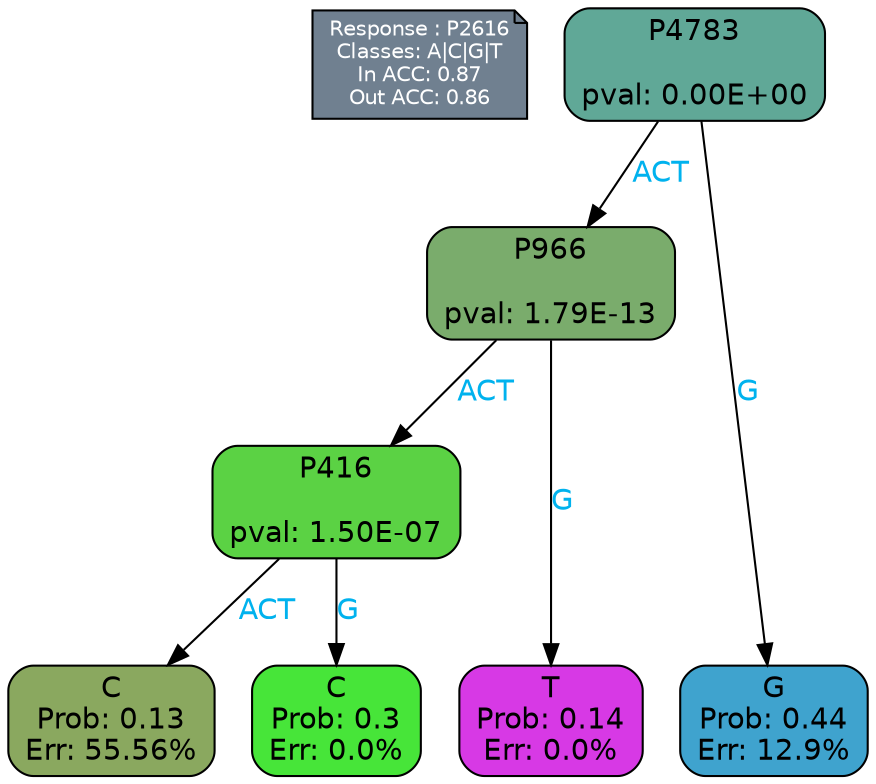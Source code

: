 digraph Tree {
node [shape=box, style="filled, rounded", color="black", fontname=helvetica] ;
graph [ranksep=equally, splines=polylines, bgcolor=transparent, dpi=600] ;
edge [fontname=helvetica] ;
LEGEND [label="Response : P2616
Classes: A|C|G|T
In ACC: 0.87
Out ACC: 0.86
",shape=note,align=left,style=filled,fillcolor="slategray",fontcolor="white",fontsize=10];1 [label="P4783

pval: 0.00E+00", fillcolor="#60a897"] ;
2 [label="P966

pval: 1.79E-13", fillcolor="#7aac6c"] ;
3 [label="P416

pval: 1.50E-07", fillcolor="#5bd244"] ;
4 [label="C
Prob: 0.13
Err: 55.56%", fillcolor="#8aa85f"] ;
5 [label="C
Prob: 0.3
Err: 0.0%", fillcolor="#47e539"] ;
6 [label="T
Prob: 0.14
Err: 0.0%", fillcolor="#d739e5"] ;
7 [label="G
Prob: 0.44
Err: 12.9%", fillcolor="#3fa3ce"] ;
1 -> 2 [label="ACT",fontcolor=deepskyblue2] ;
1 -> 7 [label="G",fontcolor=deepskyblue2] ;
2 -> 3 [label="ACT",fontcolor=deepskyblue2] ;
2 -> 6 [label="G",fontcolor=deepskyblue2] ;
3 -> 4 [label="ACT",fontcolor=deepskyblue2] ;
3 -> 5 [label="G",fontcolor=deepskyblue2] ;
{rank = same; 4;5;6;7;}{rank = same; LEGEND;1;}}